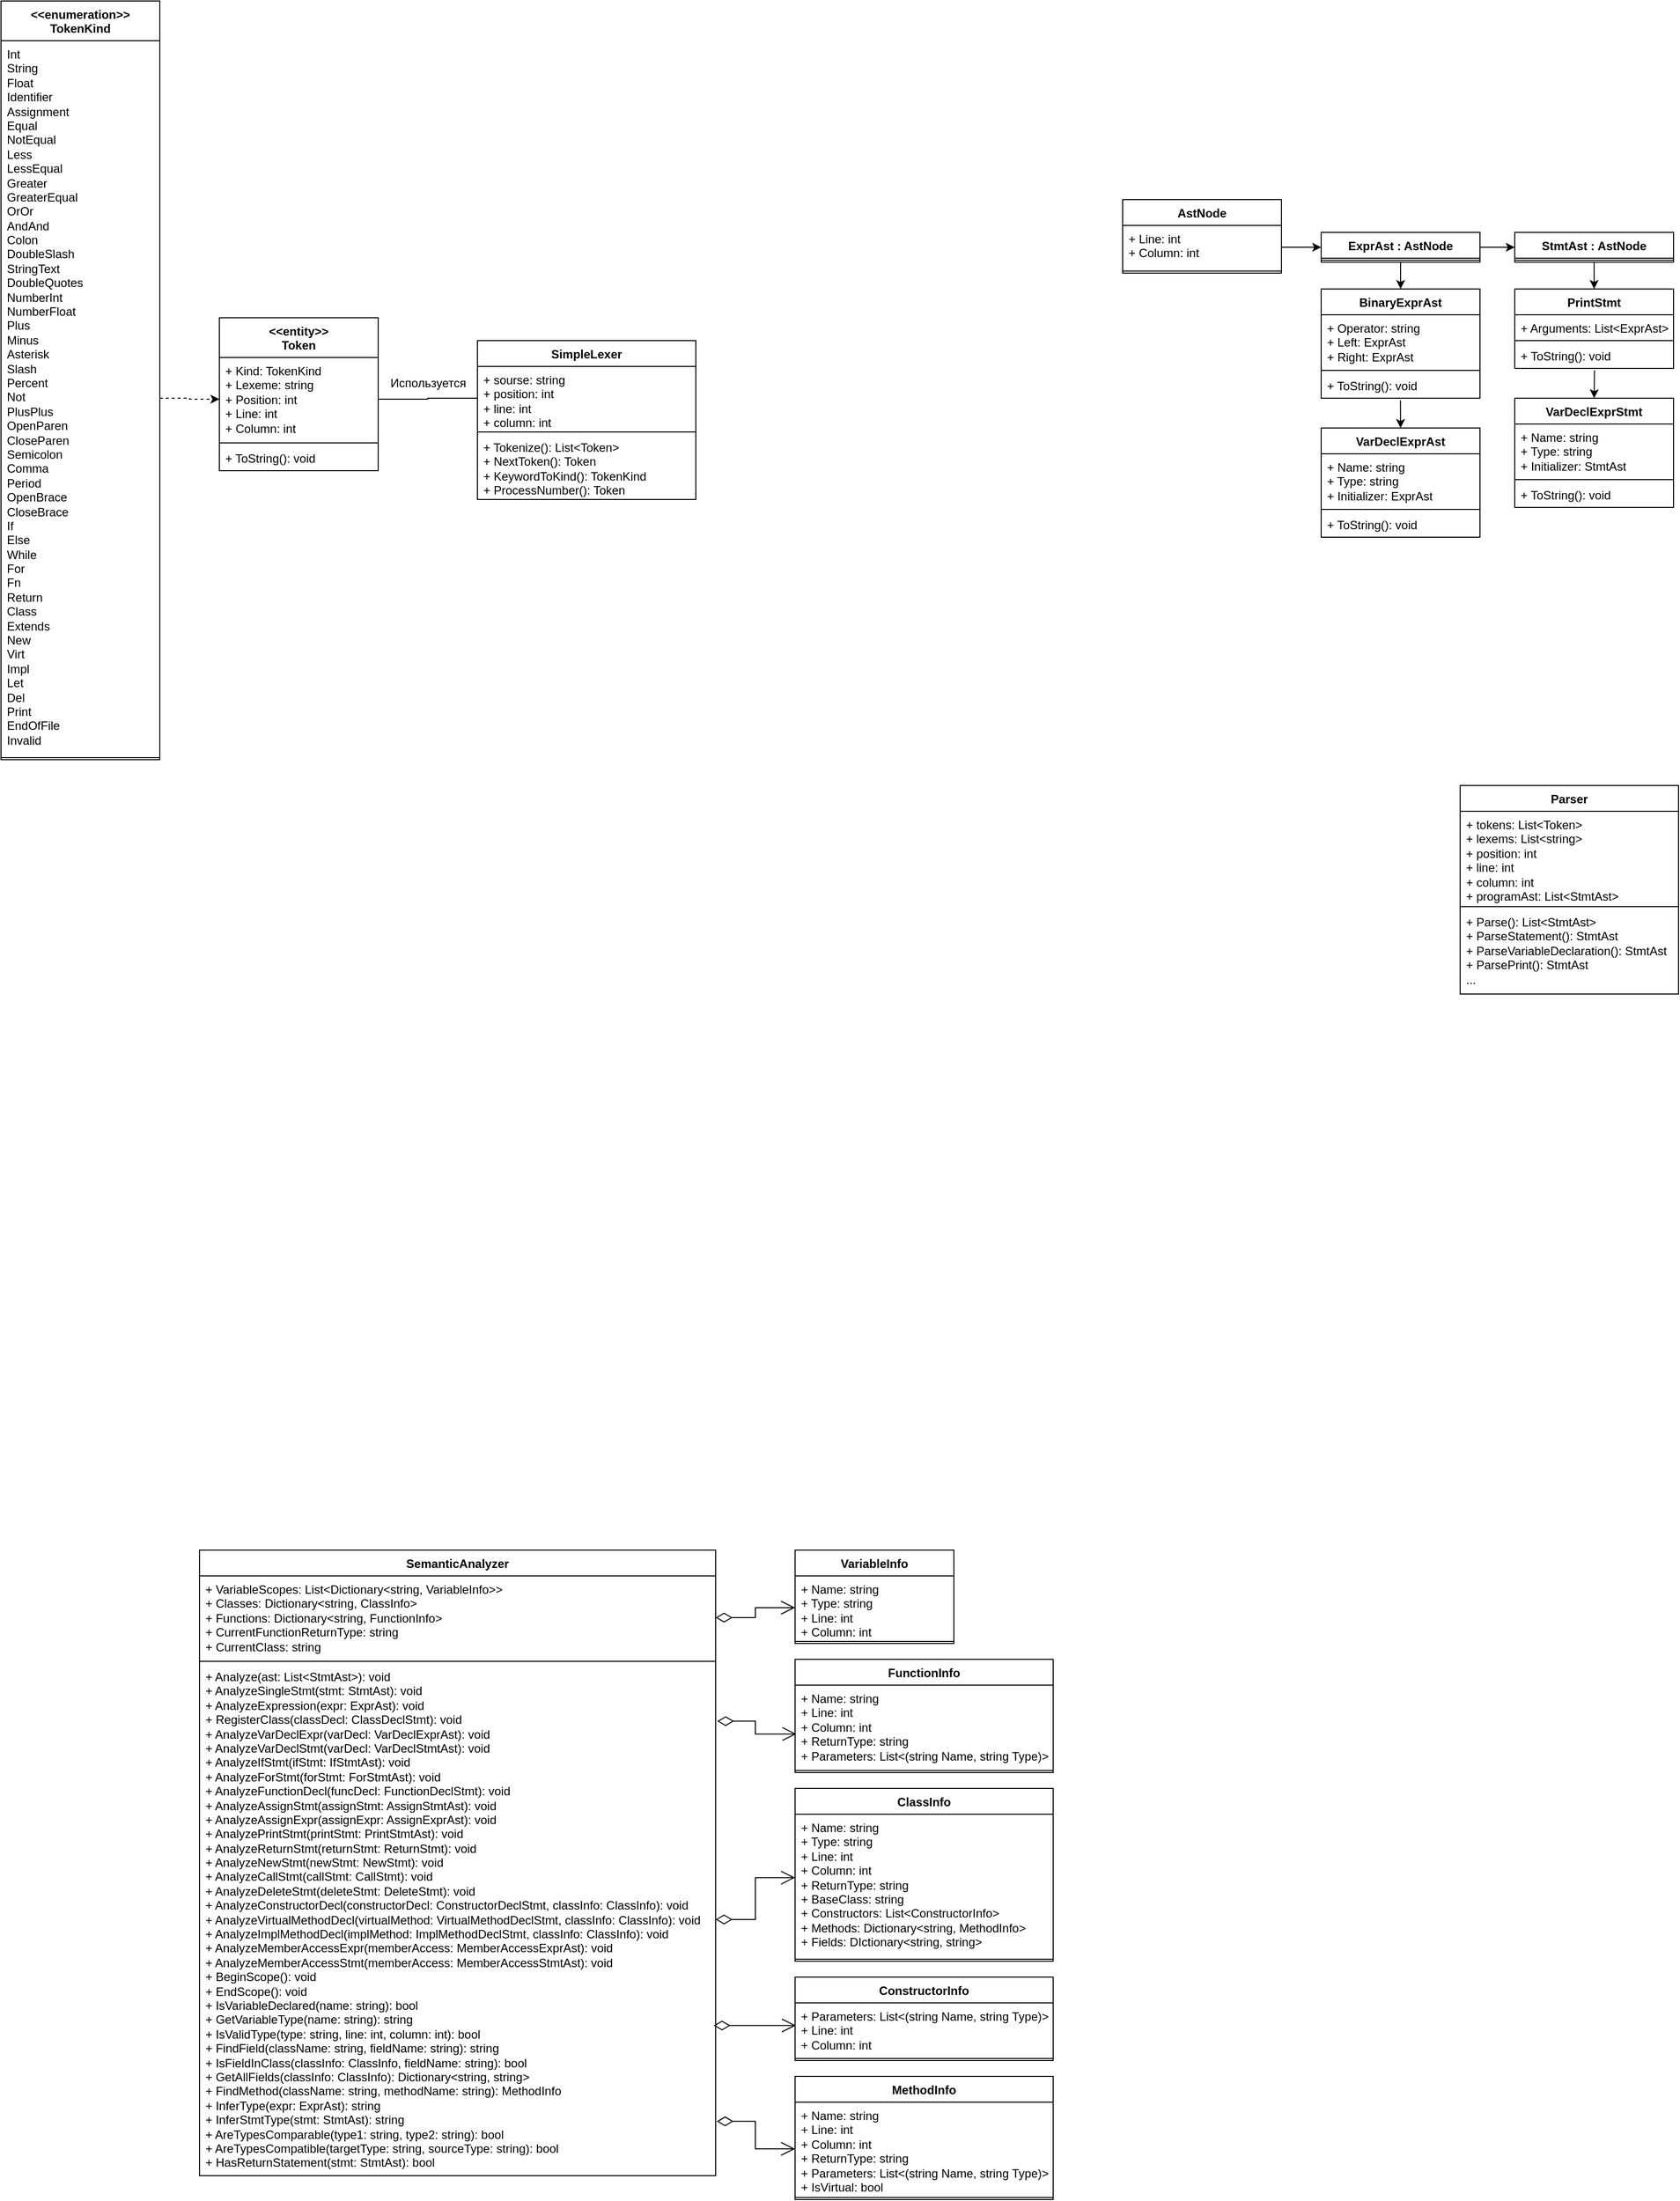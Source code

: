 <mxfile version="26.2.14">
  <diagram name="Page-1" id="e7e014a7-5840-1c2e-5031-d8a46d1fe8dd">
    <mxGraphModel dx="1251" dy="660" grid="1" gridSize="10" guides="1" tooltips="1" connect="1" arrows="1" fold="1" page="1" pageScale="1" pageWidth="1169" pageHeight="826" background="none" math="0" shadow="0">
      <root>
        <mxCell id="0" />
        <mxCell id="1" parent="0" />
        <mxCell id="PAyd272_Thw8yAXDjtvD-41" value="&lt;div&gt;&amp;lt;&amp;lt;entity&amp;gt;&amp;gt;&lt;/div&gt;Token" style="swimlane;fontStyle=1;align=center;verticalAlign=top;childLayout=stackLayout;horizontal=1;startSize=40;horizontalStack=0;resizeParent=1;resizeParentMax=0;resizeLast=0;collapsible=1;marginBottom=0;whiteSpace=wrap;html=1;" parent="1" vertex="1">
          <mxGeometry x="300" y="439" width="160" height="154" as="geometry" />
        </mxCell>
        <mxCell id="PAyd272_Thw8yAXDjtvD-42" value="+ Kind: TokenKind&lt;div&gt;+ Lexeme: string&lt;/div&gt;&lt;div&gt;+ Position: int&lt;/div&gt;&lt;div&gt;+ Line: int&lt;/div&gt;&lt;div&gt;+ Column: int&lt;/div&gt;" style="text;strokeColor=none;fillColor=none;align=left;verticalAlign=top;spacingLeft=4;spacingRight=4;overflow=hidden;rotatable=0;points=[[0,0.5],[1,0.5]];portConstraint=eastwest;whiteSpace=wrap;html=1;" parent="PAyd272_Thw8yAXDjtvD-41" vertex="1">
          <mxGeometry y="40" width="160" height="84" as="geometry" />
        </mxCell>
        <mxCell id="PAyd272_Thw8yAXDjtvD-43" value="" style="line;strokeWidth=1;fillColor=none;align=left;verticalAlign=middle;spacingTop=-1;spacingLeft=3;spacingRight=3;rotatable=0;labelPosition=right;points=[];portConstraint=eastwest;strokeColor=inherit;" parent="PAyd272_Thw8yAXDjtvD-41" vertex="1">
          <mxGeometry y="124" width="160" height="4" as="geometry" />
        </mxCell>
        <mxCell id="PAyd272_Thw8yAXDjtvD-44" value="+ ToString(): void" style="text;strokeColor=none;fillColor=none;align=left;verticalAlign=top;spacingLeft=4;spacingRight=4;overflow=hidden;rotatable=0;points=[[0,0.5],[1,0.5]];portConstraint=eastwest;whiteSpace=wrap;html=1;" parent="PAyd272_Thw8yAXDjtvD-41" vertex="1">
          <mxGeometry y="128" width="160" height="26" as="geometry" />
        </mxCell>
        <mxCell id="PAyd272_Thw8yAXDjtvD-46" value="&lt;div&gt;&amp;lt;&amp;lt;enumeration&amp;gt;&amp;gt;&lt;/div&gt;TokenKind" style="swimlane;fontStyle=1;align=center;verticalAlign=top;childLayout=stackLayout;horizontal=1;startSize=40;horizontalStack=0;resizeParent=1;resizeParentMax=0;resizeLast=0;collapsible=1;marginBottom=0;whiteSpace=wrap;html=1;" parent="1" vertex="1">
          <mxGeometry x="80" y="120" width="160" height="764" as="geometry" />
        </mxCell>
        <mxCell id="PAyd272_Thw8yAXDjtvD-47" value="Int&#xa;String&#xa;Float&#xa;Identifier&#xa;Assignment&#xa;Equal&#xa;NotEqual&#xa;Less&#xa;LessEqual&#xa;Greater&#xa;GreaterEqual&#xa;OrOr&#xa;AndAnd&#xa;Colon&#xa;DoubleSlash&#xa;StringText&#xa;DoubleQuotes&#xa;NumberInt&#xa;NumberFloat&#xa;Plus&#xa;Minus&#xa;Asterisk&#xa;Slash&#xa;Percent&#xa;Not&#xa;PlusPlus&#xa;OpenParen&#xa;CloseParen&#xa;Semicolon&#xa;Comma&#xa;Period&#xa;OpenBrace&#xa;CloseBrace&#xa;If&#xa;Else&#xa;While&#xa;For&#xa;Fn&#xa;Return&#xa;Class&#xa;Extends&#xa;New&#xa;Virt&#xa;Impl&#xa;Let&#xa;Del&#xa;Print&#xa;EndOfFile&#xa;Invalid" style="text;strokeColor=none;fillColor=none;align=left;verticalAlign=top;spacingLeft=4;spacingRight=4;overflow=hidden;rotatable=0;points=[[0,0.5],[1,0.5]];portConstraint=eastwest;whiteSpace=wrap;html=1;" parent="PAyd272_Thw8yAXDjtvD-46" vertex="1">
          <mxGeometry y="40" width="160" height="720" as="geometry" />
        </mxCell>
        <mxCell id="PAyd272_Thw8yAXDjtvD-48" value="" style="line;strokeWidth=1;fillColor=none;align=left;verticalAlign=middle;spacingTop=-1;spacingLeft=3;spacingRight=3;rotatable=0;labelPosition=right;points=[];portConstraint=eastwest;strokeColor=inherit;" parent="PAyd272_Thw8yAXDjtvD-46" vertex="1">
          <mxGeometry y="760" width="160" height="4" as="geometry" />
        </mxCell>
        <mxCell id="PAyd272_Thw8yAXDjtvD-84" style="edgeStyle=orthogonalEdgeStyle;rounded=0;orthogonalLoop=1;jettySize=auto;html=1;exitX=1;exitY=0.25;exitDx=0;exitDy=0;" parent="1" source="PAyd272_Thw8yAXDjtvD-50" edge="1">
          <mxGeometry relative="1" as="geometry">
            <mxPoint x="1370.333" y="338.333" as="targetPoint" />
          </mxGeometry>
        </mxCell>
        <mxCell id="PAyd272_Thw8yAXDjtvD-50" value="AstNode" style="swimlane;fontStyle=1;align=center;verticalAlign=top;childLayout=stackLayout;horizontal=1;startSize=26;horizontalStack=0;resizeParent=1;resizeParentMax=0;resizeLast=0;collapsible=1;marginBottom=0;whiteSpace=wrap;html=1;" parent="1" vertex="1">
          <mxGeometry x="1210" y="320" width="160" height="74" as="geometry" />
        </mxCell>
        <mxCell id="PAyd272_Thw8yAXDjtvD-51" value="+ Line: int&lt;div&gt;+ Column: int&lt;/div&gt;" style="text;strokeColor=none;fillColor=none;align=left;verticalAlign=top;spacingLeft=4;spacingRight=4;overflow=hidden;rotatable=0;points=[[0,0.5],[1,0.5]];portConstraint=eastwest;whiteSpace=wrap;html=1;" parent="PAyd272_Thw8yAXDjtvD-50" vertex="1">
          <mxGeometry y="26" width="160" height="44" as="geometry" />
        </mxCell>
        <mxCell id="PAyd272_Thw8yAXDjtvD-52" value="" style="line;strokeWidth=1;fillColor=none;align=left;verticalAlign=middle;spacingTop=-1;spacingLeft=3;spacingRight=3;rotatable=0;labelPosition=right;points=[];portConstraint=eastwest;strokeColor=inherit;" parent="PAyd272_Thw8yAXDjtvD-50" vertex="1">
          <mxGeometry y="70" width="160" height="4" as="geometry" />
        </mxCell>
        <mxCell id="PAyd272_Thw8yAXDjtvD-86" style="edgeStyle=orthogonalEdgeStyle;rounded=0;orthogonalLoop=1;jettySize=auto;html=1;exitX=1;exitY=0.5;exitDx=0;exitDy=0;" parent="1" source="PAyd272_Thw8yAXDjtvD-54" target="PAyd272_Thw8yAXDjtvD-57" edge="1">
          <mxGeometry relative="1" as="geometry" />
        </mxCell>
        <mxCell id="PAyd272_Thw8yAXDjtvD-87" style="edgeStyle=orthogonalEdgeStyle;rounded=0;orthogonalLoop=1;jettySize=auto;html=1;exitX=0.5;exitY=1;exitDx=0;exitDy=0;entryX=0.5;entryY=0;entryDx=0;entryDy=0;" parent="1" source="PAyd272_Thw8yAXDjtvD-54" target="PAyd272_Thw8yAXDjtvD-70" edge="1">
          <mxGeometry relative="1" as="geometry" />
        </mxCell>
        <mxCell id="PAyd272_Thw8yAXDjtvD-54" value="ExprAst : AstNode" style="swimlane;fontStyle=1;align=center;verticalAlign=top;childLayout=stackLayout;horizontal=1;startSize=26;horizontalStack=0;resizeParent=1;resizeParentMax=0;resizeLast=0;collapsible=1;marginBottom=0;whiteSpace=wrap;html=1;" parent="1" vertex="1">
          <mxGeometry x="1410" y="353" width="160" height="30" as="geometry" />
        </mxCell>
        <mxCell id="PAyd272_Thw8yAXDjtvD-56" value="" style="line;strokeWidth=1;fillColor=none;align=left;verticalAlign=middle;spacingTop=-1;spacingLeft=3;spacingRight=3;rotatable=0;labelPosition=right;points=[];portConstraint=eastwest;strokeColor=inherit;" parent="PAyd272_Thw8yAXDjtvD-54" vertex="1">
          <mxGeometry y="26" width="160" height="4" as="geometry" />
        </mxCell>
        <mxCell id="PAyd272_Thw8yAXDjtvD-57" value="StmtAst : AstNode" style="swimlane;fontStyle=1;align=center;verticalAlign=top;childLayout=stackLayout;horizontal=1;startSize=26;horizontalStack=0;resizeParent=1;resizeParentMax=0;resizeLast=0;collapsible=1;marginBottom=0;whiteSpace=wrap;html=1;" parent="1" vertex="1">
          <mxGeometry x="1605" y="353" width="160" height="30" as="geometry" />
        </mxCell>
        <mxCell id="PAyd272_Thw8yAXDjtvD-59" value="" style="line;strokeWidth=1;fillColor=none;align=left;verticalAlign=middle;spacingTop=-1;spacingLeft=3;spacingRight=3;rotatable=0;labelPosition=right;points=[];portConstraint=eastwest;strokeColor=inherit;" parent="PAyd272_Thw8yAXDjtvD-57" vertex="1">
          <mxGeometry y="26" width="160" height="4" as="geometry" />
        </mxCell>
        <mxCell id="PAyd272_Thw8yAXDjtvD-89" style="edgeStyle=orthogonalEdgeStyle;rounded=0;orthogonalLoop=1;jettySize=auto;html=1;exitX=0.5;exitY=0;exitDx=0;exitDy=0;entryX=0.5;entryY=1;entryDx=0;entryDy=0;startArrow=classic;startFill=1;endArrow=none;" parent="1" source="PAyd272_Thw8yAXDjtvD-66" target="PAyd272_Thw8yAXDjtvD-57" edge="1">
          <mxGeometry relative="1" as="geometry" />
        </mxCell>
        <mxCell id="PAyd272_Thw8yAXDjtvD-66" value="PrintStmt" style="swimlane;fontStyle=1;align=center;verticalAlign=top;childLayout=stackLayout;horizontal=1;startSize=26;horizontalStack=0;resizeParent=1;resizeParentMax=0;resizeLast=0;collapsible=1;marginBottom=0;whiteSpace=wrap;html=1;" parent="1" vertex="1">
          <mxGeometry x="1605" y="410" width="160" height="80" as="geometry" />
        </mxCell>
        <mxCell id="PAyd272_Thw8yAXDjtvD-67" value="+ Arguments: List&amp;lt;ExprAst&amp;gt;" style="text;strokeColor=none;fillColor=none;align=left;verticalAlign=top;spacingLeft=4;spacingRight=4;overflow=hidden;rotatable=0;points=[[0,0.5],[1,0.5]];portConstraint=eastwest;whiteSpace=wrap;html=1;" parent="PAyd272_Thw8yAXDjtvD-66" vertex="1">
          <mxGeometry y="26" width="160" height="24" as="geometry" />
        </mxCell>
        <mxCell id="PAyd272_Thw8yAXDjtvD-68" value="" style="line;strokeWidth=1;fillColor=none;align=left;verticalAlign=middle;spacingTop=-1;spacingLeft=3;spacingRight=3;rotatable=0;labelPosition=right;points=[];portConstraint=eastwest;strokeColor=inherit;" parent="PAyd272_Thw8yAXDjtvD-66" vertex="1">
          <mxGeometry y="50" width="160" height="4" as="geometry" />
        </mxCell>
        <mxCell id="PAyd272_Thw8yAXDjtvD-69" value="+ ToString(): void" style="text;strokeColor=none;fillColor=none;align=left;verticalAlign=top;spacingLeft=4;spacingRight=4;overflow=hidden;rotatable=0;points=[[0,0.5],[1,0.5]];portConstraint=eastwest;whiteSpace=wrap;html=1;" parent="PAyd272_Thw8yAXDjtvD-66" vertex="1">
          <mxGeometry y="54" width="160" height="26" as="geometry" />
        </mxCell>
        <mxCell id="PAyd272_Thw8yAXDjtvD-88" style="edgeStyle=orthogonalEdgeStyle;rounded=0;orthogonalLoop=1;jettySize=auto;html=1;exitX=0.499;exitY=1.082;exitDx=0;exitDy=0;entryX=0.5;entryY=0;entryDx=0;entryDy=0;exitPerimeter=0;" parent="1" source="PAyd272_Thw8yAXDjtvD-73" target="PAyd272_Thw8yAXDjtvD-74" edge="1">
          <mxGeometry relative="1" as="geometry" />
        </mxCell>
        <mxCell id="PAyd272_Thw8yAXDjtvD-70" value="BinaryExprAst" style="swimlane;fontStyle=1;align=center;verticalAlign=top;childLayout=stackLayout;horizontal=1;startSize=26;horizontalStack=0;resizeParent=1;resizeParentMax=0;resizeLast=0;collapsible=1;marginBottom=0;whiteSpace=wrap;html=1;" parent="1" vertex="1">
          <mxGeometry x="1410" y="410" width="160" height="110" as="geometry" />
        </mxCell>
        <mxCell id="PAyd272_Thw8yAXDjtvD-71" value="+ Operator: string&lt;div&gt;+ Left: ExprAst&lt;/div&gt;&lt;div&gt;+ Right:&amp;nbsp;&lt;span style=&quot;background-color: transparent; color: light-dark(rgb(0, 0, 0), rgb(255, 255, 255));&quot;&gt;ExprAst&lt;br&gt;&lt;/span&gt;&lt;/div&gt;" style="text;strokeColor=none;fillColor=none;align=left;verticalAlign=top;spacingLeft=4;spacingRight=4;overflow=hidden;rotatable=0;points=[[0,0.5],[1,0.5]];portConstraint=eastwest;whiteSpace=wrap;html=1;" parent="PAyd272_Thw8yAXDjtvD-70" vertex="1">
          <mxGeometry y="26" width="160" height="54" as="geometry" />
        </mxCell>
        <mxCell id="PAyd272_Thw8yAXDjtvD-72" value="" style="line;strokeWidth=1;fillColor=none;align=left;verticalAlign=middle;spacingTop=-1;spacingLeft=3;spacingRight=3;rotatable=0;labelPosition=right;points=[];portConstraint=eastwest;strokeColor=inherit;" parent="PAyd272_Thw8yAXDjtvD-70" vertex="1">
          <mxGeometry y="80" width="160" height="4" as="geometry" />
        </mxCell>
        <mxCell id="PAyd272_Thw8yAXDjtvD-73" value="+ ToString(): void" style="text;strokeColor=none;fillColor=none;align=left;verticalAlign=top;spacingLeft=4;spacingRight=4;overflow=hidden;rotatable=0;points=[[0,0.5],[1,0.5]];portConstraint=eastwest;whiteSpace=wrap;html=1;" parent="PAyd272_Thw8yAXDjtvD-70" vertex="1">
          <mxGeometry y="84" width="160" height="26" as="geometry" />
        </mxCell>
        <mxCell id="PAyd272_Thw8yAXDjtvD-74" value="VarDeclExprAst" style="swimlane;fontStyle=1;align=center;verticalAlign=top;childLayout=stackLayout;horizontal=1;startSize=26;horizontalStack=0;resizeParent=1;resizeParentMax=0;resizeLast=0;collapsible=1;marginBottom=0;whiteSpace=wrap;html=1;" parent="1" vertex="1">
          <mxGeometry x="1410" y="550" width="160" height="110" as="geometry" />
        </mxCell>
        <mxCell id="PAyd272_Thw8yAXDjtvD-75" value="+ Name: string&lt;div&gt;+ Type: string&lt;/div&gt;&lt;div&gt;+ Initializer: ExprAst&lt;br&gt;&lt;/div&gt;" style="text;strokeColor=none;fillColor=none;align=left;verticalAlign=top;spacingLeft=4;spacingRight=4;overflow=hidden;rotatable=0;points=[[0,0.5],[1,0.5]];portConstraint=eastwest;whiteSpace=wrap;html=1;" parent="PAyd272_Thw8yAXDjtvD-74" vertex="1">
          <mxGeometry y="26" width="160" height="54" as="geometry" />
        </mxCell>
        <mxCell id="PAyd272_Thw8yAXDjtvD-76" value="" style="line;strokeWidth=1;fillColor=none;align=left;verticalAlign=middle;spacingTop=-1;spacingLeft=3;spacingRight=3;rotatable=0;labelPosition=right;points=[];portConstraint=eastwest;strokeColor=inherit;" parent="PAyd272_Thw8yAXDjtvD-74" vertex="1">
          <mxGeometry y="80" width="160" height="4" as="geometry" />
        </mxCell>
        <mxCell id="PAyd272_Thw8yAXDjtvD-77" value="+ ToString(): void" style="text;strokeColor=none;fillColor=none;align=left;verticalAlign=top;spacingLeft=4;spacingRight=4;overflow=hidden;rotatable=0;points=[[0,0.5],[1,0.5]];portConstraint=eastwest;whiteSpace=wrap;html=1;" parent="PAyd272_Thw8yAXDjtvD-74" vertex="1">
          <mxGeometry y="84" width="160" height="26" as="geometry" />
        </mxCell>
        <mxCell id="PAyd272_Thw8yAXDjtvD-78" value="VarDeclExprStmt" style="swimlane;fontStyle=1;align=center;verticalAlign=top;childLayout=stackLayout;horizontal=1;startSize=26;horizontalStack=0;resizeParent=1;resizeParentMax=0;resizeLast=0;collapsible=1;marginBottom=0;whiteSpace=wrap;html=1;" parent="1" vertex="1">
          <mxGeometry x="1605" y="520" width="160" height="110" as="geometry" />
        </mxCell>
        <mxCell id="PAyd272_Thw8yAXDjtvD-79" value="+ Name: string&lt;div&gt;+ Type: string&lt;/div&gt;&lt;div&gt;+ Initializer: StmtAst&lt;br&gt;&lt;/div&gt;" style="text;strokeColor=none;fillColor=none;align=left;verticalAlign=top;spacingLeft=4;spacingRight=4;overflow=hidden;rotatable=0;points=[[0,0.5],[1,0.5]];portConstraint=eastwest;whiteSpace=wrap;html=1;" parent="PAyd272_Thw8yAXDjtvD-78" vertex="1">
          <mxGeometry y="26" width="160" height="54" as="geometry" />
        </mxCell>
        <mxCell id="PAyd272_Thw8yAXDjtvD-80" value="" style="line;strokeWidth=1;fillColor=none;align=left;verticalAlign=middle;spacingTop=-1;spacingLeft=3;spacingRight=3;rotatable=0;labelPosition=right;points=[];portConstraint=eastwest;strokeColor=inherit;" parent="PAyd272_Thw8yAXDjtvD-78" vertex="1">
          <mxGeometry y="80" width="160" height="4" as="geometry" />
        </mxCell>
        <mxCell id="PAyd272_Thw8yAXDjtvD-81" value="+ ToString(): void" style="text;strokeColor=none;fillColor=none;align=left;verticalAlign=top;spacingLeft=4;spacingRight=4;overflow=hidden;rotatable=0;points=[[0,0.5],[1,0.5]];portConstraint=eastwest;whiteSpace=wrap;html=1;" parent="PAyd272_Thw8yAXDjtvD-78" vertex="1">
          <mxGeometry y="84" width="160" height="26" as="geometry" />
        </mxCell>
        <mxCell id="PAyd272_Thw8yAXDjtvD-85" style="edgeStyle=orthogonalEdgeStyle;rounded=0;orthogonalLoop=1;jettySize=auto;html=1;exitX=1;exitY=0.5;exitDx=0;exitDy=0;entryX=0;entryY=0.5;entryDx=0;entryDy=0;" parent="1" source="PAyd272_Thw8yAXDjtvD-51" target="PAyd272_Thw8yAXDjtvD-54" edge="1">
          <mxGeometry relative="1" as="geometry" />
        </mxCell>
        <mxCell id="PAyd272_Thw8yAXDjtvD-91" style="edgeStyle=orthogonalEdgeStyle;rounded=0;orthogonalLoop=1;jettySize=auto;html=1;exitX=0.5;exitY=0;exitDx=0;exitDy=0;entryX=0.502;entryY=1.07;entryDx=0;entryDy=0;entryPerimeter=0;startArrow=classic;startFill=1;endArrow=none;" parent="1" source="PAyd272_Thw8yAXDjtvD-78" target="PAyd272_Thw8yAXDjtvD-69" edge="1">
          <mxGeometry relative="1" as="geometry" />
        </mxCell>
        <mxCell id="PAyd272_Thw8yAXDjtvD-93" value="Parser" style="swimlane;fontStyle=1;align=center;verticalAlign=top;childLayout=stackLayout;horizontal=1;startSize=26;horizontalStack=0;resizeParent=1;resizeParentMax=0;resizeLast=0;collapsible=1;marginBottom=0;whiteSpace=wrap;html=1;" parent="1" vertex="1">
          <mxGeometry x="1550" y="910" width="220" height="210" as="geometry" />
        </mxCell>
        <mxCell id="PAyd272_Thw8yAXDjtvD-94" value="+ tokens: List&amp;lt;Token&amp;gt;&lt;div&gt;+ lexems: List&amp;lt;string&amp;gt;&lt;/div&gt;&lt;div&gt;+ position: int&lt;/div&gt;&lt;div&gt;+ line: int&lt;/div&gt;&lt;div&gt;+ column: int&lt;/div&gt;&lt;div&gt;+ programAst: List&amp;lt;StmtAst&amp;gt;&lt;/div&gt;" style="text;strokeColor=none;fillColor=none;align=left;verticalAlign=top;spacingLeft=4;spacingRight=4;overflow=hidden;rotatable=0;points=[[0,0.5],[1,0.5]];portConstraint=eastwest;whiteSpace=wrap;html=1;" parent="PAyd272_Thw8yAXDjtvD-93" vertex="1">
          <mxGeometry y="26" width="220" height="94" as="geometry" />
        </mxCell>
        <mxCell id="PAyd272_Thw8yAXDjtvD-95" value="" style="line;strokeWidth=1;fillColor=none;align=left;verticalAlign=middle;spacingTop=-1;spacingLeft=3;spacingRight=3;rotatable=0;labelPosition=right;points=[];portConstraint=eastwest;strokeColor=inherit;" parent="PAyd272_Thw8yAXDjtvD-93" vertex="1">
          <mxGeometry y="120" width="220" height="4" as="geometry" />
        </mxCell>
        <mxCell id="PAyd272_Thw8yAXDjtvD-96" value="+ Parse(): List&amp;lt;StmtAst&amp;gt;&lt;div&gt;+ ParseStatement(): StmtAst&lt;/div&gt;&lt;div&gt;+ ParseVariableDeclaration(): StmtAst&lt;/div&gt;&lt;div&gt;+&amp;nbsp;ParsePrint(): StmtAst&lt;/div&gt;&lt;div&gt;...&lt;/div&gt;" style="text;strokeColor=none;fillColor=none;align=left;verticalAlign=top;spacingLeft=4;spacingRight=4;overflow=hidden;rotatable=0;points=[[0,0.5],[1,0.5]];portConstraint=eastwest;whiteSpace=wrap;html=1;" parent="PAyd272_Thw8yAXDjtvD-93" vertex="1">
          <mxGeometry y="124" width="220" height="86" as="geometry" />
        </mxCell>
        <mxCell id="PAyd272_Thw8yAXDjtvD-97" value="SimpleLexer" style="swimlane;fontStyle=1;align=center;verticalAlign=top;childLayout=stackLayout;horizontal=1;startSize=26;horizontalStack=0;resizeParent=1;resizeParentMax=0;resizeLast=0;collapsible=1;marginBottom=0;whiteSpace=wrap;html=1;" parent="1" vertex="1">
          <mxGeometry x="560" y="462" width="220" height="160" as="geometry" />
        </mxCell>
        <mxCell id="PAyd272_Thw8yAXDjtvD-98" value="+ sourse: string&lt;div&gt;+ position: int&lt;/div&gt;&lt;div&gt;+ line: int&lt;/div&gt;&lt;div&gt;+ column: int&lt;/div&gt;" style="text;strokeColor=none;fillColor=none;align=left;verticalAlign=top;spacingLeft=4;spacingRight=4;overflow=hidden;rotatable=0;points=[[0,0.5],[1,0.5]];portConstraint=eastwest;whiteSpace=wrap;html=1;" parent="PAyd272_Thw8yAXDjtvD-97" vertex="1">
          <mxGeometry y="26" width="220" height="64" as="geometry" />
        </mxCell>
        <mxCell id="PAyd272_Thw8yAXDjtvD-99" value="" style="line;strokeWidth=1;fillColor=none;align=left;verticalAlign=middle;spacingTop=-1;spacingLeft=3;spacingRight=3;rotatable=0;labelPosition=right;points=[];portConstraint=eastwest;strokeColor=inherit;" parent="PAyd272_Thw8yAXDjtvD-97" vertex="1">
          <mxGeometry y="90" width="220" height="4" as="geometry" />
        </mxCell>
        <mxCell id="PAyd272_Thw8yAXDjtvD-100" value="+ Tokenize(): List&amp;lt;Token&amp;gt;&lt;div&gt;+ NextToken(): Token&lt;/div&gt;&lt;div&gt;+ KeywordToKind(): TokenKind&lt;/div&gt;&lt;div&gt;+&amp;nbsp;ProcessNumber(): Token&lt;/div&gt;" style="text;strokeColor=none;fillColor=none;align=left;verticalAlign=top;spacingLeft=4;spacingRight=4;overflow=hidden;rotatable=0;points=[[0,0.5],[1,0.5]];portConstraint=eastwest;whiteSpace=wrap;html=1;" parent="PAyd272_Thw8yAXDjtvD-97" vertex="1">
          <mxGeometry y="94" width="220" height="66" as="geometry" />
        </mxCell>
        <mxCell id="PAyd272_Thw8yAXDjtvD-101" value="SemanticAnalyzer" style="swimlane;fontStyle=1;align=center;verticalAlign=top;childLayout=stackLayout;horizontal=1;startSize=26;horizontalStack=0;resizeParent=1;resizeParentMax=0;resizeLast=0;collapsible=1;marginBottom=0;whiteSpace=wrap;html=1;" parent="1" vertex="1">
          <mxGeometry x="280" y="1680" width="520" height="630" as="geometry" />
        </mxCell>
        <mxCell id="PAyd272_Thw8yAXDjtvD-102" value="+ VariableScopes: List&amp;lt;Dictionary&amp;lt;string, VariableInfo&amp;gt;&amp;gt;&lt;div&gt;+&amp;nbsp;&lt;span style=&quot;background-color: transparent; color: light-dark(rgb(0, 0, 0), rgb(255, 255, 255));&quot;&gt;Classes:&amp;nbsp;&lt;/span&gt;&lt;span style=&quot;background-color: transparent; color: light-dark(rgb(0, 0, 0), rgb(255, 255, 255));&quot;&gt;Dictionary&amp;lt;string, ClassInfo&amp;gt;&lt;/span&gt;&lt;/div&gt;&lt;div&gt;+&amp;nbsp;&lt;span style=&quot;background-color: transparent; color: light-dark(rgb(0, 0, 0), rgb(255, 255, 255));&quot;&gt;Functions:&amp;nbsp;&lt;/span&gt;&lt;span style=&quot;background-color: transparent; color: light-dark(rgb(0, 0, 0), rgb(255, 255, 255));&quot;&gt;Dictionary&amp;lt;string, FunctionInfo&amp;gt;&amp;nbsp;&lt;/span&gt;&lt;/div&gt;&lt;div&gt;+ CurrentFunctionReturnType: string&lt;/div&gt;&lt;div&gt;+ CurrentClass: string&lt;/div&gt;" style="text;strokeColor=none;fillColor=none;align=left;verticalAlign=top;spacingLeft=4;spacingRight=4;overflow=hidden;rotatable=0;points=[[0,0.5],[1,0.5]];portConstraint=eastwest;whiteSpace=wrap;html=1;" parent="PAyd272_Thw8yAXDjtvD-101" vertex="1">
          <mxGeometry y="26" width="520" height="84" as="geometry" />
        </mxCell>
        <mxCell id="PAyd272_Thw8yAXDjtvD-103" value="" style="line;strokeWidth=1;fillColor=none;align=left;verticalAlign=middle;spacingTop=-1;spacingLeft=3;spacingRight=3;rotatable=0;labelPosition=right;points=[];portConstraint=eastwest;strokeColor=inherit;" parent="PAyd272_Thw8yAXDjtvD-101" vertex="1">
          <mxGeometry y="110" width="520" height="4" as="geometry" />
        </mxCell>
        <mxCell id="PAyd272_Thw8yAXDjtvD-104" value="&lt;div&gt;+ Analyze(ast: List&amp;lt;StmtAst&amp;gt;): void&lt;/div&gt;&lt;div&gt;+ AnalyzeSingleStmt(stmt: StmtAst): void&lt;/div&gt;&lt;div&gt;+ AnalyzeExpression(expr: ExprAst): void&lt;/div&gt;&lt;div&gt;+ RegisterClass(classDecl: ClassDeclStmt): void&lt;/div&gt;&lt;div&gt;+ AnalyzeVarDeclExpr(varDecl: VarDeclExprAst): void&lt;/div&gt;&lt;div&gt;+ AnalyzeVarDeclStmt(varDecl: VarDeclStmtAst): void&lt;/div&gt;&lt;div&gt;+ AnalyzeIfStmt(ifStmt: IfStmtAst): void&lt;/div&gt;&lt;div&gt;+ AnalyzeForStmt(forStmt: ForStmtAst): void&lt;/div&gt;&lt;div&gt;+ AnalyzeFunctionDecl(funcDecl: FunctionDeclStmt): void&lt;/div&gt;&lt;div&gt;+ AnalyzeAssignStmt(assignStmt: AssignStmtAst): void&lt;/div&gt;&lt;div&gt;+ AnalyzeAssignExpr(assignExpr: AssignExprAst): void&lt;/div&gt;&lt;div&gt;+ AnalyzePrintStmt(printStmt: PrintStmtAst): void&lt;/div&gt;&lt;div&gt;+ AnalyzeReturnStmt(returnStmt: ReturnStmt): void&lt;/div&gt;&lt;div&gt;+ AnalyzeNewStmt(newStmt: NewStmt): void&lt;/div&gt;&lt;div&gt;+ AnalyzeCallStmt(callStmt: CallStmt): void&lt;/div&gt;&lt;div&gt;+ AnalyzeDeleteStmt(deleteStmt: DeleteStmt): void&lt;/div&gt;&lt;div&gt;+ AnalyzeConstructorDecl(constructorDecl: ConstructorDeclStmt, classInfo: ClassInfo): void&lt;/div&gt;&lt;div&gt;+ AnalyzeVirtualMethodDecl(virtualMethod: VirtualMethodDeclStmt, classInfo: ClassInfo): void&lt;/div&gt;&lt;div&gt;+ AnalyzeImplMethodDecl(implMethod: ImplMethodDeclStmt, classInfo: ClassInfo): void&lt;/div&gt;&lt;div&gt;+ AnalyzeMemberAccessExpr(memberAccess: MemberAccessExprAst): void&lt;/div&gt;&lt;div&gt;+ AnalyzeMemberAccessStmt(memberAccess: MemberAccessStmtAst): void&lt;/div&gt;&lt;div&gt;+ BeginScope(): void&lt;/div&gt;&lt;div&gt;+ EndScope(): void&lt;/div&gt;&lt;div&gt;+ IsVariableDeclared(name: string): bool&lt;/div&gt;&lt;div&gt;+ GetVariableType(name: string): string&lt;/div&gt;&lt;div&gt;+ IsValidType(type: string, line: int, column: int): bool&lt;/div&gt;&lt;div&gt;+ FindField(className: string, fieldName: string): string&lt;/div&gt;&lt;div&gt;+ IsFieldInClass(classInfo: ClassInfo, fieldName: string): bool&lt;/div&gt;&lt;div&gt;+ GetAllFields(classInfo: ClassInfo): Dictionary&amp;lt;string, string&amp;gt;&lt;/div&gt;&lt;div&gt;+ FindMethod(className: string, methodName: string): MethodInfo&lt;/div&gt;&lt;div&gt;+ InferType(expr: ExprAst): string&lt;/div&gt;&lt;div&gt;+ InferStmtType(stmt: StmtAst): string&lt;/div&gt;&lt;div&gt;+ AreTypesComparable(type1: string, type2: string): bool&lt;/div&gt;&lt;div&gt;+ AreTypesCompatible(targetType: string, sourceType: string): bool&lt;/div&gt;&lt;div&gt;+ HasReturnStatement(stmt: StmtAst): bool&lt;/div&gt;" style="text;strokeColor=none;fillColor=none;align=left;verticalAlign=top;spacingLeft=4;spacingRight=4;overflow=hidden;rotatable=0;points=[[0,0.5],[1,0.5]];portConstraint=eastwest;whiteSpace=wrap;html=1;" parent="PAyd272_Thw8yAXDjtvD-101" vertex="1">
          <mxGeometry y="114" width="520" height="516" as="geometry" />
        </mxCell>
        <mxCell id="PAyd272_Thw8yAXDjtvD-106" style="edgeStyle=orthogonalEdgeStyle;rounded=0;orthogonalLoop=1;jettySize=auto;html=1;exitX=1;exitY=0.5;exitDx=0;exitDy=0;entryX=0;entryY=0.5;entryDx=0;entryDy=0;dashed=1;" parent="1" source="PAyd272_Thw8yAXDjtvD-47" target="PAyd272_Thw8yAXDjtvD-42" edge="1">
          <mxGeometry relative="1" as="geometry" />
        </mxCell>
        <mxCell id="PAyd272_Thw8yAXDjtvD-109" style="edgeStyle=orthogonalEdgeStyle;rounded=0;orthogonalLoop=1;jettySize=auto;html=1;exitX=1;exitY=0.5;exitDx=0;exitDy=0;entryX=0;entryY=0.5;entryDx=0;entryDy=0;endArrow=none;startFill=0;" parent="1" source="PAyd272_Thw8yAXDjtvD-42" target="PAyd272_Thw8yAXDjtvD-98" edge="1">
          <mxGeometry relative="1" as="geometry" />
        </mxCell>
        <mxCell id="PAyd272_Thw8yAXDjtvD-110" value="Используется" style="text;html=1;align=center;verticalAlign=middle;resizable=0;points=[];autosize=1;strokeColor=none;fillColor=none;" parent="1" vertex="1">
          <mxGeometry x="460" y="490" width="100" height="30" as="geometry" />
        </mxCell>
        <mxCell id="GHP_JnTNa04vNhp3ZJTi-1" value="VariableInfo" style="swimlane;fontStyle=1;align=center;verticalAlign=top;childLayout=stackLayout;horizontal=1;startSize=26;horizontalStack=0;resizeParent=1;resizeParentMax=0;resizeLast=0;collapsible=1;marginBottom=0;whiteSpace=wrap;html=1;" vertex="1" parent="1">
          <mxGeometry x="880" y="1680" width="160" height="94" as="geometry" />
        </mxCell>
        <mxCell id="GHP_JnTNa04vNhp3ZJTi-2" value="+ Name: string&lt;div&gt;+ Type: string&lt;/div&gt;&lt;div&gt;+ Line: int&lt;/div&gt;&lt;div&gt;+ Column: int&lt;/div&gt;" style="text;strokeColor=none;fillColor=none;align=left;verticalAlign=top;spacingLeft=4;spacingRight=4;overflow=hidden;rotatable=0;points=[[0,0.5],[1,0.5]];portConstraint=eastwest;whiteSpace=wrap;html=1;" vertex="1" parent="GHP_JnTNa04vNhp3ZJTi-1">
          <mxGeometry y="26" width="160" height="64" as="geometry" />
        </mxCell>
        <mxCell id="GHP_JnTNa04vNhp3ZJTi-3" value="" style="line;strokeWidth=1;fillColor=none;align=left;verticalAlign=middle;spacingTop=-1;spacingLeft=3;spacingRight=3;rotatable=0;labelPosition=right;points=[];portConstraint=eastwest;strokeColor=inherit;" vertex="1" parent="GHP_JnTNa04vNhp3ZJTi-1">
          <mxGeometry y="90" width="160" height="4" as="geometry" />
        </mxCell>
        <mxCell id="GHP_JnTNa04vNhp3ZJTi-6" value="ClassInfo" style="swimlane;fontStyle=1;align=center;verticalAlign=top;childLayout=stackLayout;horizontal=1;startSize=26;horizontalStack=0;resizeParent=1;resizeParentMax=0;resizeLast=0;collapsible=1;marginBottom=0;whiteSpace=wrap;html=1;" vertex="1" parent="1">
          <mxGeometry x="880" y="1920" width="260" height="174" as="geometry" />
        </mxCell>
        <mxCell id="GHP_JnTNa04vNhp3ZJTi-7" value="+ Name: string&lt;div&gt;+ Type: string&lt;/div&gt;&lt;div&gt;+ Line: int&lt;/div&gt;&lt;div&gt;+ Column: int&lt;/div&gt;&lt;div&gt;+ ReturnType: string&lt;/div&gt;&lt;div&gt;+ BaseClass: string&lt;/div&gt;&lt;div&gt;+ Constructors: List&amp;lt;ConstructorInfo&amp;gt;&lt;/div&gt;&lt;div&gt;+ Methods: Dictionary&amp;lt;string, MethodInfo&amp;gt;&lt;/div&gt;&lt;div&gt;+ Fields: DIctionary&amp;lt;string, string&amp;gt;&lt;/div&gt;" style="text;strokeColor=none;fillColor=none;align=left;verticalAlign=top;spacingLeft=4;spacingRight=4;overflow=hidden;rotatable=0;points=[[0,0.5],[1,0.5]];portConstraint=eastwest;whiteSpace=wrap;html=1;" vertex="1" parent="GHP_JnTNa04vNhp3ZJTi-6">
          <mxGeometry y="26" width="260" height="144" as="geometry" />
        </mxCell>
        <mxCell id="GHP_JnTNa04vNhp3ZJTi-8" value="" style="line;strokeWidth=1;fillColor=none;align=left;verticalAlign=middle;spacingTop=-1;spacingLeft=3;spacingRight=3;rotatable=0;labelPosition=right;points=[];portConstraint=eastwest;strokeColor=inherit;" vertex="1" parent="GHP_JnTNa04vNhp3ZJTi-6">
          <mxGeometry y="170" width="260" height="4" as="geometry" />
        </mxCell>
        <mxCell id="GHP_JnTNa04vNhp3ZJTi-10" value="ConstructorInfo" style="swimlane;fontStyle=1;align=center;verticalAlign=top;childLayout=stackLayout;horizontal=1;startSize=26;horizontalStack=0;resizeParent=1;resizeParentMax=0;resizeLast=0;collapsible=1;marginBottom=0;whiteSpace=wrap;html=1;" vertex="1" parent="1">
          <mxGeometry x="880" y="2110" width="260" height="84" as="geometry" />
        </mxCell>
        <mxCell id="GHP_JnTNa04vNhp3ZJTi-11" value="+ Parameters: List&amp;lt;(string Name, string Type)&amp;gt;&lt;div&gt;+ Line: int&lt;/div&gt;&lt;div&gt;+ Column: int&lt;/div&gt;" style="text;strokeColor=none;fillColor=none;align=left;verticalAlign=top;spacingLeft=4;spacingRight=4;overflow=hidden;rotatable=0;points=[[0,0.5],[1,0.5]];portConstraint=eastwest;whiteSpace=wrap;html=1;" vertex="1" parent="GHP_JnTNa04vNhp3ZJTi-10">
          <mxGeometry y="26" width="260" height="54" as="geometry" />
        </mxCell>
        <mxCell id="GHP_JnTNa04vNhp3ZJTi-12" value="" style="line;strokeWidth=1;fillColor=none;align=left;verticalAlign=middle;spacingTop=-1;spacingLeft=3;spacingRight=3;rotatable=0;labelPosition=right;points=[];portConstraint=eastwest;strokeColor=inherit;" vertex="1" parent="GHP_JnTNa04vNhp3ZJTi-10">
          <mxGeometry y="80" width="260" height="4" as="geometry" />
        </mxCell>
        <mxCell id="GHP_JnTNa04vNhp3ZJTi-13" value="FunctionInfo" style="swimlane;fontStyle=1;align=center;verticalAlign=top;childLayout=stackLayout;horizontal=1;startSize=26;horizontalStack=0;resizeParent=1;resizeParentMax=0;resizeLast=0;collapsible=1;marginBottom=0;whiteSpace=wrap;html=1;" vertex="1" parent="1">
          <mxGeometry x="880" y="1790" width="260" height="114" as="geometry" />
        </mxCell>
        <mxCell id="GHP_JnTNa04vNhp3ZJTi-14" value="+ Name: string&lt;div&gt;+ Line: int&lt;/div&gt;&lt;div&gt;+ Column: int&lt;/div&gt;&lt;div&gt;+ ReturnType: string&lt;/div&gt;&lt;div&gt;+ Parameters: List&amp;lt;(string Name, string Type)&amp;gt;&lt;/div&gt;" style="text;strokeColor=none;fillColor=none;align=left;verticalAlign=top;spacingLeft=4;spacingRight=4;overflow=hidden;rotatable=0;points=[[0,0.5],[1,0.5]];portConstraint=eastwest;whiteSpace=wrap;html=1;" vertex="1" parent="GHP_JnTNa04vNhp3ZJTi-13">
          <mxGeometry y="26" width="260" height="84" as="geometry" />
        </mxCell>
        <mxCell id="GHP_JnTNa04vNhp3ZJTi-15" value="" style="line;strokeWidth=1;fillColor=none;align=left;verticalAlign=middle;spacingTop=-1;spacingLeft=3;spacingRight=3;rotatable=0;labelPosition=right;points=[];portConstraint=eastwest;strokeColor=inherit;" vertex="1" parent="GHP_JnTNa04vNhp3ZJTi-13">
          <mxGeometry y="110" width="260" height="4" as="geometry" />
        </mxCell>
        <mxCell id="GHP_JnTNa04vNhp3ZJTi-16" value="MethodInfo" style="swimlane;fontStyle=1;align=center;verticalAlign=top;childLayout=stackLayout;horizontal=1;startSize=26;horizontalStack=0;resizeParent=1;resizeParentMax=0;resizeLast=0;collapsible=1;marginBottom=0;whiteSpace=wrap;html=1;" vertex="1" parent="1">
          <mxGeometry x="880" y="2210" width="260" height="124" as="geometry" />
        </mxCell>
        <mxCell id="GHP_JnTNa04vNhp3ZJTi-17" value="+ Name: string&lt;div&gt;+ Line: int&lt;/div&gt;&lt;div&gt;+ Column: int&lt;/div&gt;&lt;div&gt;+ ReturnType: string&lt;/div&gt;&lt;div&gt;+ Parameters: List&amp;lt;(string Name, string Type)&amp;gt;&lt;/div&gt;&lt;div&gt;+ IsVirtual: bool&lt;/div&gt;" style="text;strokeColor=none;fillColor=none;align=left;verticalAlign=top;spacingLeft=4;spacingRight=4;overflow=hidden;rotatable=0;points=[[0,0.5],[1,0.5]];portConstraint=eastwest;whiteSpace=wrap;html=1;" vertex="1" parent="GHP_JnTNa04vNhp3ZJTi-16">
          <mxGeometry y="26" width="260" height="94" as="geometry" />
        </mxCell>
        <mxCell id="GHP_JnTNa04vNhp3ZJTi-18" value="" style="line;strokeWidth=1;fillColor=none;align=left;verticalAlign=middle;spacingTop=-1;spacingLeft=3;spacingRight=3;rotatable=0;labelPosition=right;points=[];portConstraint=eastwest;strokeColor=inherit;" vertex="1" parent="GHP_JnTNa04vNhp3ZJTi-16">
          <mxGeometry y="120" width="260" height="4" as="geometry" />
        </mxCell>
        <mxCell id="GHP_JnTNa04vNhp3ZJTi-20" value="" style="endArrow=open;html=1;endSize=12;startArrow=diamondThin;startSize=14;startFill=0;edgeStyle=orthogonalEdgeStyle;align=left;verticalAlign=bottom;rounded=0;exitX=1;exitY=0.5;exitDx=0;exitDy=0;entryX=0;entryY=0.444;entryDx=0;entryDy=0;entryPerimeter=0;" edge="1" parent="1" source="PAyd272_Thw8yAXDjtvD-104" target="GHP_JnTNa04vNhp3ZJTi-7">
          <mxGeometry x="-1" y="3" relative="1" as="geometry">
            <mxPoint x="850" y="1970" as="sourcePoint" />
            <mxPoint x="1010" y="1970" as="targetPoint" />
          </mxGeometry>
        </mxCell>
        <mxCell id="GHP_JnTNa04vNhp3ZJTi-21" value="" style="endArrow=open;html=1;endSize=12;startArrow=diamondThin;startSize=14;startFill=0;edgeStyle=orthogonalEdgeStyle;align=left;verticalAlign=bottom;rounded=0;exitX=0.996;exitY=0.707;exitDx=0;exitDy=0;exitPerimeter=0;entryX=0.003;entryY=0.421;entryDx=0;entryDy=0;entryPerimeter=0;" edge="1" parent="1" source="PAyd272_Thw8yAXDjtvD-104" target="GHP_JnTNa04vNhp3ZJTi-11">
          <mxGeometry x="-1" y="3" relative="1" as="geometry">
            <mxPoint x="810" y="2193.5" as="sourcePoint" />
            <mxPoint x="870" y="2160" as="targetPoint" />
          </mxGeometry>
        </mxCell>
        <mxCell id="GHP_JnTNa04vNhp3ZJTi-22" value="" style="endArrow=open;html=1;endSize=12;startArrow=diamondThin;startSize=14;startFill=0;edgeStyle=orthogonalEdgeStyle;align=left;verticalAlign=bottom;rounded=0;exitX=1.003;exitY=0.113;exitDx=0;exitDy=0;exitPerimeter=0;entryX=0.005;entryY=0.586;entryDx=0;entryDy=0;entryPerimeter=0;" edge="1" parent="1" source="PAyd272_Thw8yAXDjtvD-104" target="GHP_JnTNa04vNhp3ZJTi-14">
          <mxGeometry x="-1" y="3" relative="1" as="geometry">
            <mxPoint x="810" y="2020" as="sourcePoint" />
            <mxPoint x="970" y="2020" as="targetPoint" />
          </mxGeometry>
        </mxCell>
        <mxCell id="GHP_JnTNa04vNhp3ZJTi-23" value="" style="endArrow=open;html=1;endSize=12;startArrow=diamondThin;startSize=14;startFill=0;edgeStyle=orthogonalEdgeStyle;align=left;verticalAlign=bottom;rounded=0;exitX=1;exitY=0.5;exitDx=0;exitDy=0;entryX=0;entryY=0.5;entryDx=0;entryDy=0;" edge="1" parent="1" source="PAyd272_Thw8yAXDjtvD-102" target="GHP_JnTNa04vNhp3ZJTi-2">
          <mxGeometry x="-1" y="3" relative="1" as="geometry">
            <mxPoint x="850" y="1769.48" as="sourcePoint" />
            <mxPoint x="930" y="1727.48" as="targetPoint" />
          </mxGeometry>
        </mxCell>
        <mxCell id="GHP_JnTNa04vNhp3ZJTi-24" value="" style="endArrow=open;html=1;endSize=12;startArrow=diamondThin;startSize=14;startFill=0;edgeStyle=orthogonalEdgeStyle;align=left;verticalAlign=bottom;rounded=0;exitX=1.002;exitY=0.894;exitDx=0;exitDy=0;exitPerimeter=0;entryX=0;entryY=0.5;entryDx=0;entryDy=0;" edge="1" parent="1" source="PAyd272_Thw8yAXDjtvD-104" target="GHP_JnTNa04vNhp3ZJTi-17">
          <mxGeometry x="-1" y="3" relative="1" as="geometry">
            <mxPoint x="810" y="2240" as="sourcePoint" />
            <mxPoint x="970" y="2240" as="targetPoint" />
          </mxGeometry>
        </mxCell>
      </root>
    </mxGraphModel>
  </diagram>
</mxfile>
